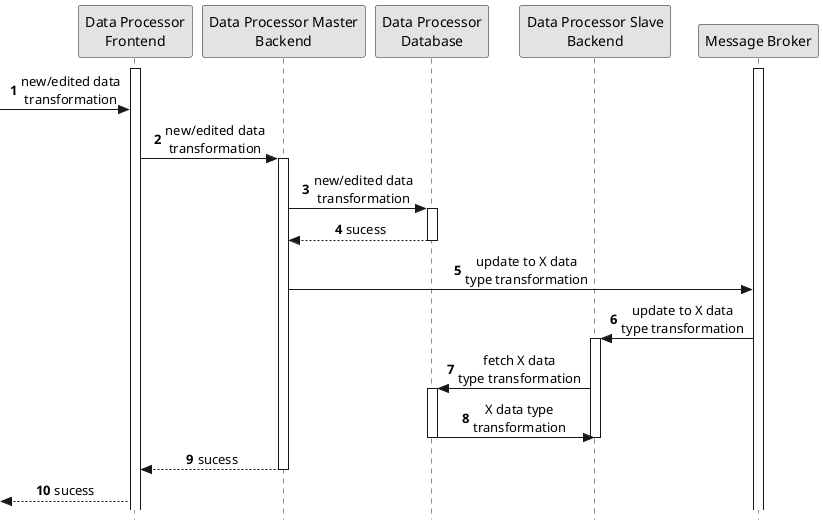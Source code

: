 @startuml process-view-level2-uc08

skinparam Monochrome true
skinparam sequenceMessageAlign center
skinparam style strictuml
hide unlinked

autonumber 1

participant "Data Processor\nFrontend" as DRF
participant "Data Processor Master\nBackend" as DRMB
participant "Data Processor\nDatabase" as DRDB
participant "Data Processor Slave\nBackend" as DRSB
participant "Message Broker" as MB

activate MB
activate DRF

-> DRF: new/edited data\ntransformation

DRF -> DRMB: new/edited data\ntransformation
activate DRMB

DRMB -> DRDB: new/edited data\ntransformation
activate DRDB

DRDB --> DRMB: sucess
deactivate DRDB

DRMB -> MB: update to X data\ntype transformation

MB -> DRSB: update to X data\ntype transformation
activate DRSB

DRSB -> DRDB: fetch X data\ntype transformation
activate DRDB

DRDB -> DRSB: X data type\ntransformation
deactivate DRDB

deactivate DRSB

DRMB --> DRF: sucess

deactivate DRMB

<-- DRF: sucess

@enduml
